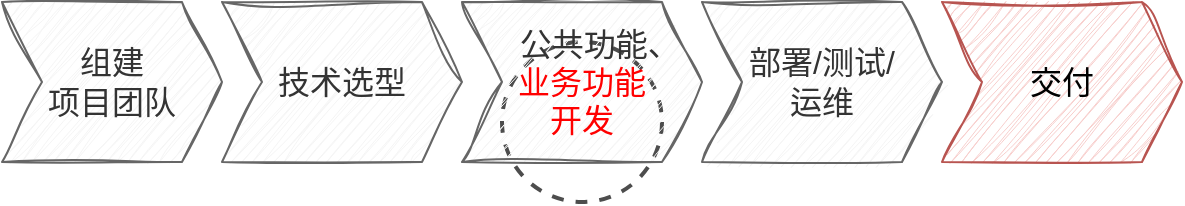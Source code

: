 <mxfile version="24.0.7" type="github">
  <diagram name="第 1 页" id="y0559OadRU6vLgNuHtR3">
    <mxGraphModel dx="1434" dy="790" grid="1" gridSize="10" guides="1" tooltips="1" connect="1" arrows="1" fold="1" page="1" pageScale="1" pageWidth="827" pageHeight="1169" math="0" shadow="0">
      <root>
        <mxCell id="0" />
        <mxCell id="1" parent="0" />
        <mxCell id="veWQnZv1jGFuyXu2Y8g--8" value="" style="ellipse;whiteSpace=wrap;html=1;aspect=fixed;dashed=1;strokeWidth=2;strokeColor=#4D4D4D;" vertex="1" parent="1">
          <mxGeometry x="380" y="230" width="80" height="80" as="geometry" />
        </mxCell>
        <mxCell id="veWQnZv1jGFuyXu2Y8g--1" value="组建&lt;div&gt;项目团队&lt;/div&gt;" style="shape=step;perimeter=stepPerimeter;whiteSpace=wrap;html=1;fixedSize=1;fontSize=16;fillColor=#f5f5f5;strokeColor=#666666;sketch=1;curveFitting=1;jiggle=2;fontColor=#333333;" vertex="1" parent="1">
          <mxGeometry x="130" y="210" width="110" height="80" as="geometry" />
        </mxCell>
        <mxCell id="veWQnZv1jGFuyXu2Y8g--3" value="技术选型" style="shape=step;perimeter=stepPerimeter;whiteSpace=wrap;html=1;fixedSize=1;fontSize=16;fillColor=#f5f5f5;strokeColor=#666666;sketch=1;curveFitting=1;jiggle=2;fontColor=#333333;" vertex="1" parent="1">
          <mxGeometry x="240" y="210" width="120" height="80" as="geometry" />
        </mxCell>
        <mxCell id="veWQnZv1jGFuyXu2Y8g--4" value="&amp;nbsp; &amp;nbsp; 公共功能、&lt;div&gt;&lt;font color=&quot;#ff0000&quot;&gt;业务功能&lt;/font&gt;&lt;/div&gt;&lt;div&gt;&lt;font color=&quot;#ff0000&quot;&gt;开发&lt;/font&gt;&lt;/div&gt;" style="shape=step;perimeter=stepPerimeter;whiteSpace=wrap;html=1;fixedSize=1;fontSize=16;fillColor=#f5f5f5;strokeColor=#666666;sketch=1;curveFitting=1;jiggle=2;fontColor=#333333;" vertex="1" parent="1">
          <mxGeometry x="360" y="210" width="120" height="80" as="geometry" />
        </mxCell>
        <mxCell id="veWQnZv1jGFuyXu2Y8g--5" value="交付" style="shape=step;perimeter=stepPerimeter;whiteSpace=wrap;html=1;fixedSize=1;fontSize=16;fillColor=#f8cecc;strokeColor=#b85450;sketch=1;curveFitting=1;jiggle=2;" vertex="1" parent="1">
          <mxGeometry x="600" y="210" width="120" height="80" as="geometry" />
        </mxCell>
        <mxCell id="veWQnZv1jGFuyXu2Y8g--7" value="部署/测试/&lt;div&gt;运维&lt;/div&gt;" style="shape=step;perimeter=stepPerimeter;whiteSpace=wrap;html=1;fixedSize=1;fontSize=16;fillColor=#f5f5f5;strokeColor=#666666;sketch=1;curveFitting=1;jiggle=2;fontColor=#333333;" vertex="1" parent="1">
          <mxGeometry x="480" y="210" width="120" height="80" as="geometry" />
        </mxCell>
      </root>
    </mxGraphModel>
  </diagram>
</mxfile>
